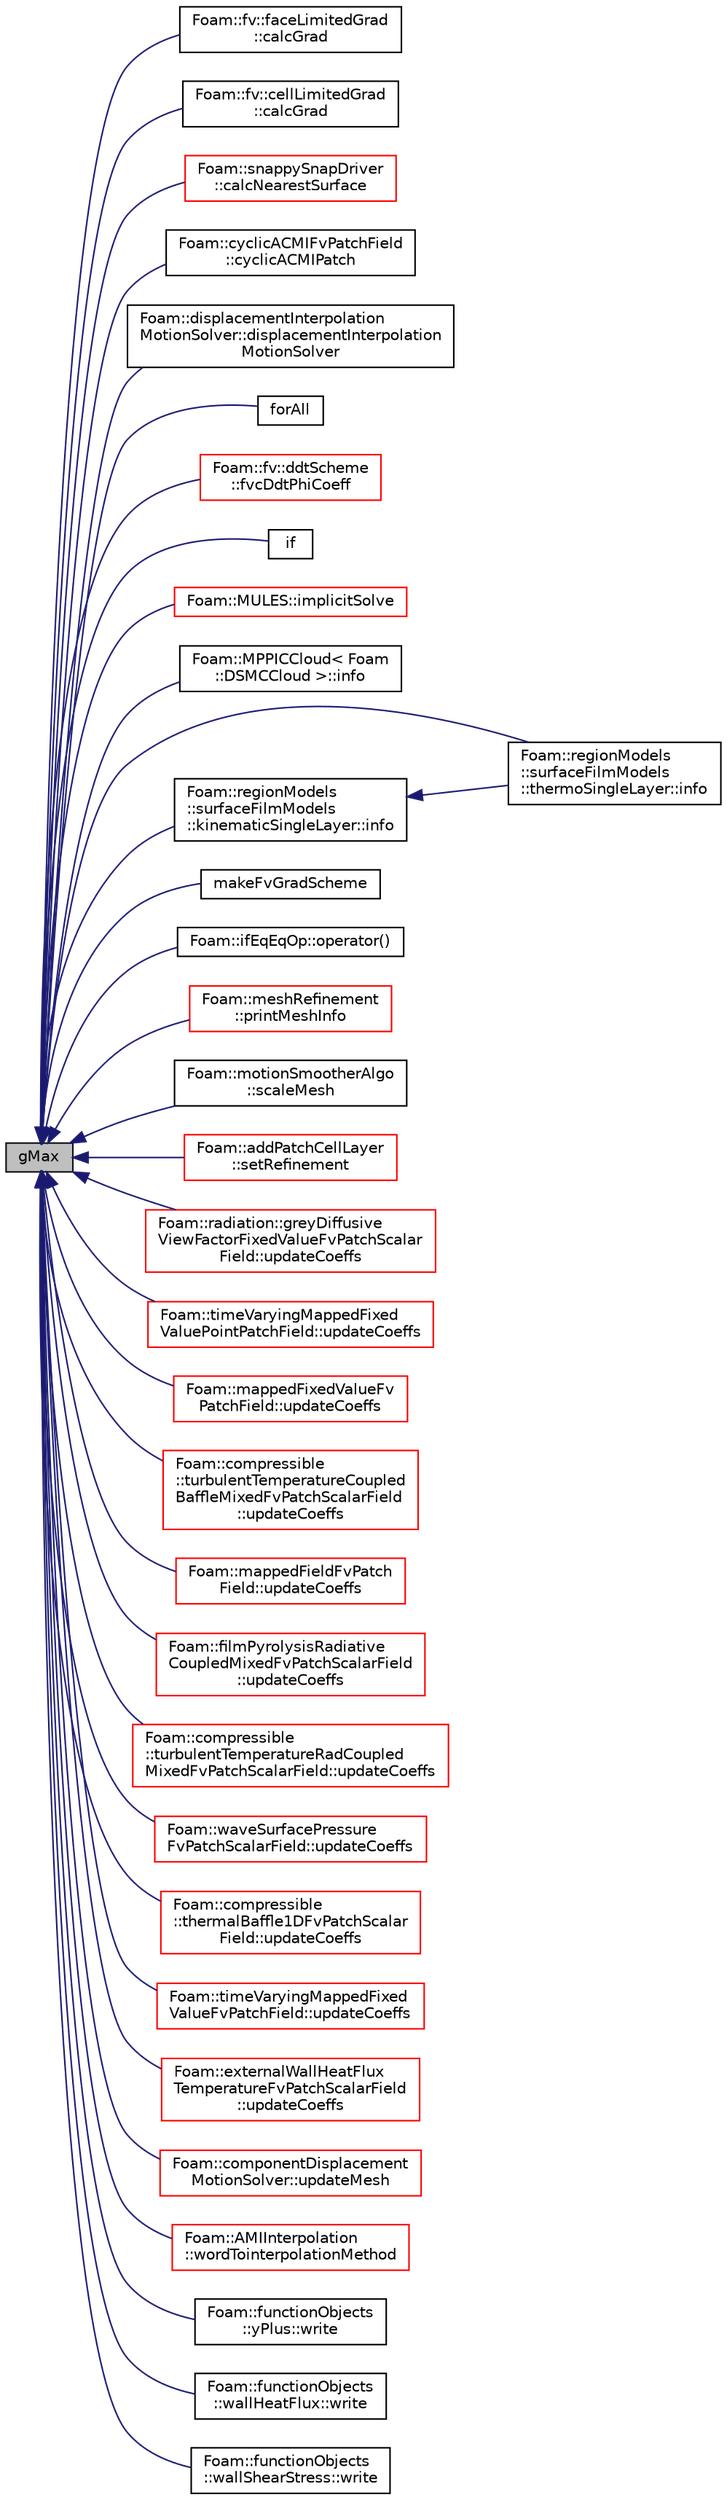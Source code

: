 digraph "gMax"
{
  bgcolor="transparent";
  edge [fontname="Helvetica",fontsize="10",labelfontname="Helvetica",labelfontsize="10"];
  node [fontname="Helvetica",fontsize="10",shape=record];
  rankdir="LR";
  Node74304 [label="gMax",height=0.2,width=0.4,color="black", fillcolor="grey75", style="filled", fontcolor="black"];
  Node74304 -> Node74305 [dir="back",color="midnightblue",fontsize="10",style="solid",fontname="Helvetica"];
  Node74305 [label="Foam::fv::faceLimitedGrad\l::calcGrad",height=0.2,width=0.4,color="black",URL="$a23389.html#ad8d9cb82461fad7624154d2e66528aa7"];
  Node74304 -> Node74306 [dir="back",color="midnightblue",fontsize="10",style="solid",fontname="Helvetica"];
  Node74306 [label="Foam::fv::cellLimitedGrad\l::calcGrad",height=0.2,width=0.4,color="black",URL="$a23381.html#a9e6946d5c172823826c394cab9979f17"];
  Node74304 -> Node74307 [dir="back",color="midnightblue",fontsize="10",style="solid",fontname="Helvetica"];
  Node74307 [label="Foam::snappySnapDriver\l::calcNearestSurface",height=0.2,width=0.4,color="red",URL="$a25921.html#a0a334a64613ee0c208d8edf18306bcf2",tooltip="Per patch point calculate point on nearest surface. Set as. "];
  Node74304 -> Node74315 [dir="back",color="midnightblue",fontsize="10",style="solid",fontname="Helvetica"];
  Node74315 [label="Foam::cyclicACMIFvPatchField\l::cyclicACMIPatch",height=0.2,width=0.4,color="black",URL="$a22805.html#a9fd5d26cb4c738b5b9afdf8544523658",tooltip="Return local reference cast into the cyclic AMI patch. "];
  Node74304 -> Node74316 [dir="back",color="midnightblue",fontsize="10",style="solid",fontname="Helvetica"];
  Node74316 [label="Foam::displacementInterpolation\lMotionSolver::displacementInterpolation\lMotionSolver",height=0.2,width=0.4,color="black",URL="$a24437.html#af70627c48920441a925701b8da5266ba",tooltip="Construct from polyMesh and IOdictionary. "];
  Node74304 -> Node74317 [dir="back",color="midnightblue",fontsize="10",style="solid",fontname="Helvetica"];
  Node74317 [label="forAll",height=0.2,width=0.4,color="black",URL="$a39656.html#a3a6dfa236873b1e0df07a723bccf5222"];
  Node74304 -> Node74318 [dir="back",color="midnightblue",fontsize="10",style="solid",fontname="Helvetica"];
  Node74318 [label="Foam::fv::ddtScheme\l::fvcDdtPhiCoeff",height=0.2,width=0.4,color="red",URL="$a23301.html#adaa5c26dbfd2851be994f2e32f3274d1"];
  Node74304 -> Node74323 [dir="back",color="midnightblue",fontsize="10",style="solid",fontname="Helvetica"];
  Node74323 [label="if",height=0.2,width=0.4,color="black",URL="$a20195.html#a7249a5be96007daaf6a7fea1b25c3adc"];
  Node74304 -> Node74324 [dir="back",color="midnightblue",fontsize="10",style="solid",fontname="Helvetica"];
  Node74324 [label="Foam::MULES::implicitSolve",height=0.2,width=0.4,color="red",URL="$a21864.html#af3ebc5af31512182ee43a56e994f4aaf"];
  Node74304 -> Node74327 [dir="back",color="midnightblue",fontsize="10",style="solid",fontname="Helvetica"];
  Node74327 [label="Foam::MPPICCloud\< Foam\l::DSMCCloud \>::info",height=0.2,width=0.4,color="black",URL="$a24929.html#ac1b66fe77173de9e5e8542b2823d6071",tooltip="I-O. "];
  Node74304 -> Node74328 [dir="back",color="midnightblue",fontsize="10",style="solid",fontname="Helvetica"];
  Node74328 [label="Foam::regionModels\l::surfaceFilmModels\l::thermoSingleLayer::info",height=0.2,width=0.4,color="black",URL="$a30265.html#ac1b66fe77173de9e5e8542b2823d6071",tooltip="Provide some feedback. "];
  Node74304 -> Node74329 [dir="back",color="midnightblue",fontsize="10",style="solid",fontname="Helvetica"];
  Node74329 [label="Foam::regionModels\l::surfaceFilmModels\l::kinematicSingleLayer::info",height=0.2,width=0.4,color="black",URL="$a30117.html#ac1b66fe77173de9e5e8542b2823d6071",tooltip="Provide some feedback. "];
  Node74329 -> Node74328 [dir="back",color="midnightblue",fontsize="10",style="solid",fontname="Helvetica"];
  Node74304 -> Node74330 [dir="back",color="midnightblue",fontsize="10",style="solid",fontname="Helvetica"];
  Node74330 [label="makeFvGradScheme",height=0.2,width=0.4,color="black",URL="$a03332.html#a392ada9a48d078ac5e73a2b100268766"];
  Node74304 -> Node74331 [dir="back",color="midnightblue",fontsize="10",style="solid",fontname="Helvetica"];
  Node74331 [label="Foam::ifEqEqOp::operator()",height=0.2,width=0.4,color="black",URL="$a22409.html#a11b523ea721588ff21a031254c7eb98b"];
  Node74304 -> Node74332 [dir="back",color="midnightblue",fontsize="10",style="solid",fontname="Helvetica"];
  Node74332 [label="Foam::meshRefinement\l::printMeshInfo",height=0.2,width=0.4,color="red",URL="$a25857.html#a5f2793031a24693c73d09dfecd26debb",tooltip="Print some mesh stats. "];
  Node74304 -> Node74338 [dir="back",color="midnightblue",fontsize="10",style="solid",fontname="Helvetica"];
  Node74338 [label="Foam::motionSmootherAlgo\l::scaleMesh",height=0.2,width=0.4,color="black",URL="$a22297.html#a32bff44040e6dbc2f185cba89bcacd6d",tooltip="Move mesh with externally provided mesh constraints. "];
  Node74304 -> Node74339 [dir="back",color="midnightblue",fontsize="10",style="solid",fontname="Helvetica"];
  Node74339 [label="Foam::addPatchCellLayer\l::setRefinement",height=0.2,width=0.4,color="red",URL="$a22385.html#a9488cb0518f21b76444c508cc9658d64",tooltip="Play commands into polyTopoChange to create layers on top. "];
  Node74304 -> Node74349 [dir="back",color="midnightblue",fontsize="10",style="solid",fontname="Helvetica"];
  Node74349 [label="Foam::radiation::greyDiffusive\lViewFactorFixedValueFvPatchScalar\lField::updateCoeffs",height=0.2,width=0.4,color="red",URL="$a31329.html#a7e24eafac629d3733181cd942d4c902f",tooltip="Update the coefficients associated with the patch field. "];
  Node74304 -> Node74353 [dir="back",color="midnightblue",fontsize="10",style="solid",fontname="Helvetica"];
  Node74353 [label="Foam::timeVaryingMappedFixed\lValuePointPatchField::updateCoeffs",height=0.2,width=0.4,color="red",URL="$a24541.html#a7e24eafac629d3733181cd942d4c902f",tooltip="Update the coefficients associated with the patch field. "];
  Node74304 -> Node74355 [dir="back",color="midnightblue",fontsize="10",style="solid",fontname="Helvetica"];
  Node74355 [label="Foam::mappedFixedValueFv\lPatchField::updateCoeffs",height=0.2,width=0.4,color="red",URL="$a22977.html#a7e24eafac629d3733181cd942d4c902f",tooltip="Update the coefficients associated with the patch field. "];
  Node74304 -> Node74357 [dir="back",color="midnightblue",fontsize="10",style="solid",fontname="Helvetica"];
  Node74357 [label="Foam::compressible\l::turbulentTemperatureCoupled\lBaffleMixedFvPatchScalarField\l::updateCoeffs",height=0.2,width=0.4,color="red",URL="$a32021.html#a7e24eafac629d3733181cd942d4c902f",tooltip="Update the coefficients associated with the patch field. "];
  Node74304 -> Node74359 [dir="back",color="midnightblue",fontsize="10",style="solid",fontname="Helvetica"];
  Node74359 [label="Foam::mappedFieldFvPatch\lField::updateCoeffs",height=0.2,width=0.4,color="red",URL="$a22957.html#a7e24eafac629d3733181cd942d4c902f",tooltip="Update the coefficients associated with the patch field. "];
  Node74304 -> Node74361 [dir="back",color="midnightblue",fontsize="10",style="solid",fontname="Helvetica"];
  Node74361 [label="Foam::filmPyrolysisRadiative\lCoupledMixedFvPatchScalarField\l::updateCoeffs",height=0.2,width=0.4,color="red",URL="$a30057.html#a7e24eafac629d3733181cd942d4c902f",tooltip="Update the coefficients associated with the patch field. "];
  Node74304 -> Node74363 [dir="back",color="midnightblue",fontsize="10",style="solid",fontname="Helvetica"];
  Node74363 [label="Foam::compressible\l::turbulentTemperatureRadCoupled\lMixedFvPatchScalarField::updateCoeffs",height=0.2,width=0.4,color="red",URL="$a32025.html#a7e24eafac629d3733181cd942d4c902f",tooltip="Update the coefficients associated with the patch field. "];
  Node74304 -> Node74367 [dir="back",color="midnightblue",fontsize="10",style="solid",fontname="Helvetica"];
  Node74367 [label="Foam::waveSurfacePressure\lFvPatchScalarField::updateCoeffs",height=0.2,width=0.4,color="red",URL="$a23157.html#a7e24eafac629d3733181cd942d4c902f",tooltip="Update the coefficients associated with the patch field. "];
  Node74304 -> Node74369 [dir="back",color="midnightblue",fontsize="10",style="solid",fontname="Helvetica"];
  Node74369 [label="Foam::compressible\l::thermalBaffle1DFvPatchScalar\lField::updateCoeffs",height=0.2,width=0.4,color="red",URL="$a32009.html#a7e24eafac629d3733181cd942d4c902f",tooltip="Update the coefficients associated with the patch field. "];
  Node74304 -> Node74371 [dir="back",color="midnightblue",fontsize="10",style="solid",fontname="Helvetica"];
  Node74371 [label="Foam::timeVaryingMappedFixed\lValueFvPatchField::updateCoeffs",height=0.2,width=0.4,color="red",URL="$a23097.html#a7e24eafac629d3733181cd942d4c902f",tooltip="Update the coefficients associated with the patch field. "];
  Node74304 -> Node74373 [dir="back",color="midnightblue",fontsize="10",style="solid",fontname="Helvetica"];
  Node74373 [label="Foam::externalWallHeatFlux\lTemperatureFvPatchScalarField\l::updateCoeffs",height=0.2,width=0.4,color="red",URL="$a32001.html#a7e24eafac629d3733181cd942d4c902f",tooltip="Update the coefficients associated with the patch field. "];
  Node74304 -> Node74375 [dir="back",color="midnightblue",fontsize="10",style="solid",fontname="Helvetica"];
  Node74375 [label="Foam::componentDisplacement\lMotionSolver::updateMesh",height=0.2,width=0.4,color="red",URL="$a22313.html#ad57565956fd4064299f4bd3c4eebb1d4",tooltip="Update local data for topology changes. "];
  Node74304 -> Node74379 [dir="back",color="midnightblue",fontsize="10",style="solid",fontname="Helvetica"];
  Node74379 [label="Foam::AMIInterpolation\l::wordTointerpolationMethod",height=0.2,width=0.4,color="red",URL="$a25997.html#a60e3ed16ffdfe716b129e1e10820c506",tooltip="Convert word to interpolationMethod. "];
  Node74304 -> Node74382 [dir="back",color="midnightblue",fontsize="10",style="solid",fontname="Helvetica"];
  Node74382 [label="Foam::functionObjects\l::yPlus::write",height=0.2,width=0.4,color="black",URL="$a24357.html#ae8f6374e29a250261b3979bbd6e5cb40",tooltip="Write the yPlus field. "];
  Node74304 -> Node74383 [dir="back",color="midnightblue",fontsize="10",style="solid",fontname="Helvetica"];
  Node74383 [label="Foam::functionObjects\l::wallHeatFlux::write",height=0.2,width=0.4,color="black",URL="$a24337.html#ae8f6374e29a250261b3979bbd6e5cb40",tooltip="Write the wall heat-flux. "];
  Node74304 -> Node74384 [dir="back",color="midnightblue",fontsize="10",style="solid",fontname="Helvetica"];
  Node74384 [label="Foam::functionObjects\l::wallShearStress::write",height=0.2,width=0.4,color="black",URL="$a24341.html#ae8f6374e29a250261b3979bbd6e5cb40",tooltip="Write the wall shear-stress. "];
}
